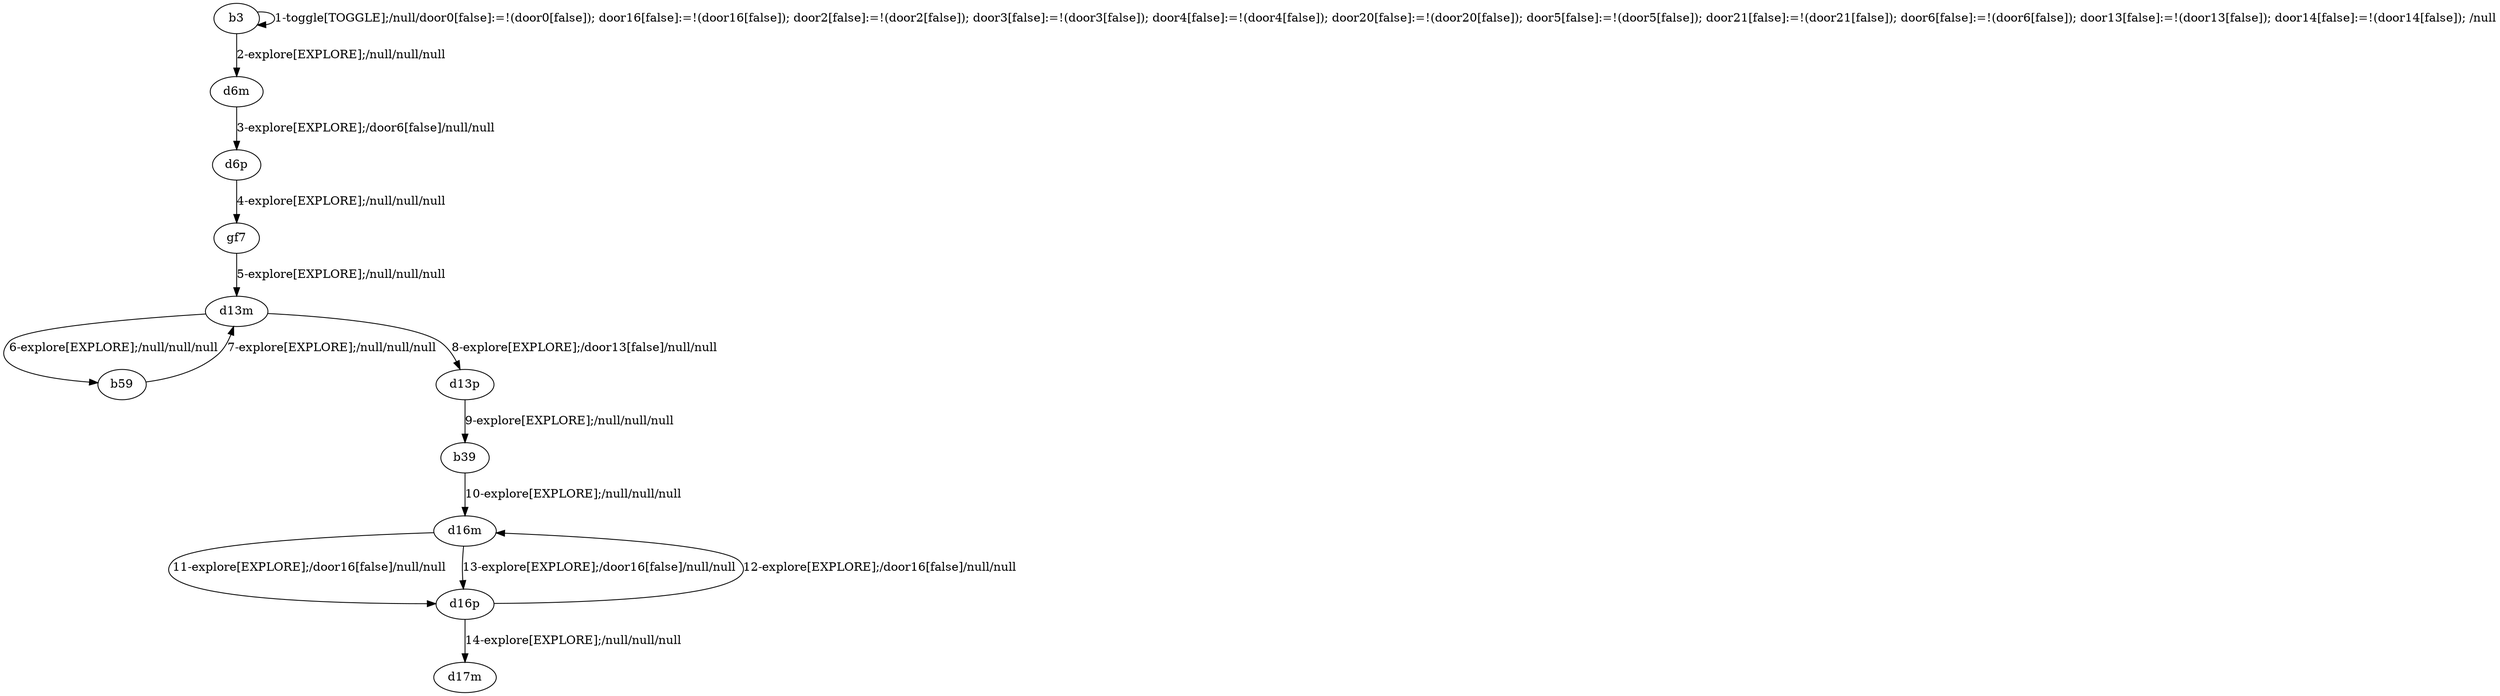 # Total number of goals covered by this test: 1
# d13m --> b59

digraph g {
"b3" -> "b3" [label = "1-toggle[TOGGLE];/null/door0[false]:=!(door0[false]); door16[false]:=!(door16[false]); door2[false]:=!(door2[false]); door3[false]:=!(door3[false]); door4[false]:=!(door4[false]); door20[false]:=!(door20[false]); door5[false]:=!(door5[false]); door21[false]:=!(door21[false]); door6[false]:=!(door6[false]); door13[false]:=!(door13[false]); door14[false]:=!(door14[false]); /null"];
"b3" -> "d6m" [label = "2-explore[EXPLORE];/null/null/null"];
"d6m" -> "d6p" [label = "3-explore[EXPLORE];/door6[false]/null/null"];
"d6p" -> "gf7" [label = "4-explore[EXPLORE];/null/null/null"];
"gf7" -> "d13m" [label = "5-explore[EXPLORE];/null/null/null"];
"d13m" -> "b59" [label = "6-explore[EXPLORE];/null/null/null"];
"b59" -> "d13m" [label = "7-explore[EXPLORE];/null/null/null"];
"d13m" -> "d13p" [label = "8-explore[EXPLORE];/door13[false]/null/null"];
"d13p" -> "b39" [label = "9-explore[EXPLORE];/null/null/null"];
"b39" -> "d16m" [label = "10-explore[EXPLORE];/null/null/null"];
"d16m" -> "d16p" [label = "11-explore[EXPLORE];/door16[false]/null/null"];
"d16p" -> "d16m" [label = "12-explore[EXPLORE];/door16[false]/null/null"];
"d16m" -> "d16p" [label = "13-explore[EXPLORE];/door16[false]/null/null"];
"d16p" -> "d17m" [label = "14-explore[EXPLORE];/null/null/null"];
}